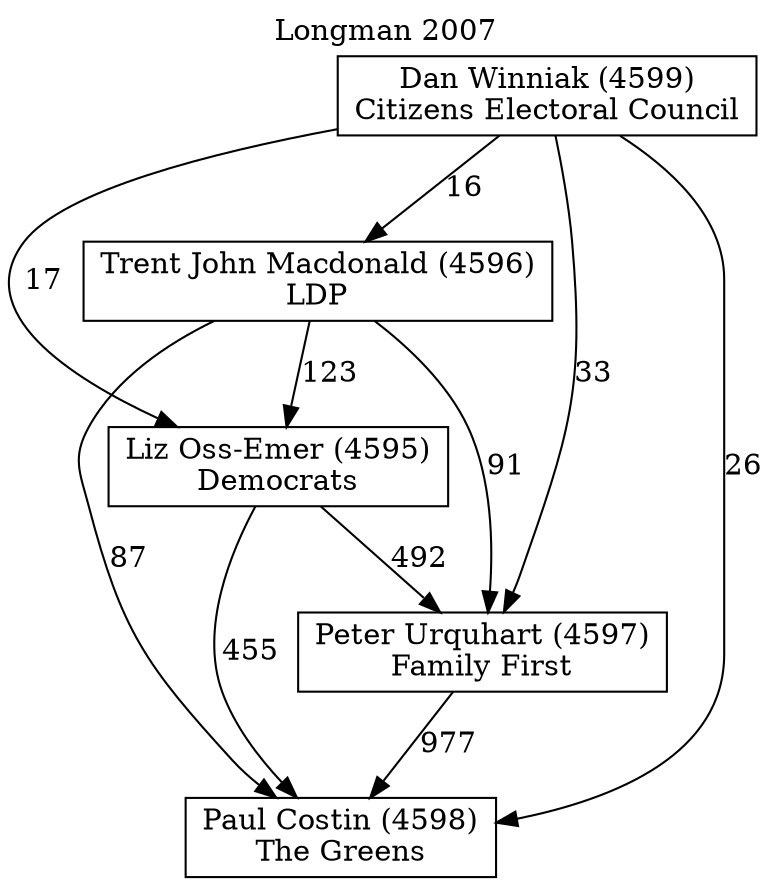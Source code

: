 // House preference flow
digraph "Paul Costin (4598)_Longman_2007" {
	graph [label="Longman 2007" labelloc=t mclimit=10]
	node [shape=box]
	"Paul Costin (4598)" [label="Paul Costin (4598)
The Greens"]
	"Peter Urquhart (4597)" [label="Peter Urquhart (4597)
Family First"]
	"Liz Oss-Emer (4595)" [label="Liz Oss-Emer (4595)
Democrats"]
	"Trent John Macdonald (4596)" [label="Trent John Macdonald (4596)
LDP"]
	"Dan Winniak (4599)" [label="Dan Winniak (4599)
Citizens Electoral Council"]
	"Paul Costin (4598)" [label="Paul Costin (4598)
The Greens"]
	"Liz Oss-Emer (4595)" [label="Liz Oss-Emer (4595)
Democrats"]
	"Trent John Macdonald (4596)" [label="Trent John Macdonald (4596)
LDP"]
	"Dan Winniak (4599)" [label="Dan Winniak (4599)
Citizens Electoral Council"]
	"Paul Costin (4598)" [label="Paul Costin (4598)
The Greens"]
	"Trent John Macdonald (4596)" [label="Trent John Macdonald (4596)
LDP"]
	"Dan Winniak (4599)" [label="Dan Winniak (4599)
Citizens Electoral Council"]
	"Paul Costin (4598)" [label="Paul Costin (4598)
The Greens"]
	"Dan Winniak (4599)" [label="Dan Winniak (4599)
Citizens Electoral Council"]
	"Dan Winniak (4599)" [label="Dan Winniak (4599)
Citizens Electoral Council"]
	"Trent John Macdonald (4596)" [label="Trent John Macdonald (4596)
LDP"]
	"Dan Winniak (4599)" [label="Dan Winniak (4599)
Citizens Electoral Council"]
	"Dan Winniak (4599)" [label="Dan Winniak (4599)
Citizens Electoral Council"]
	"Liz Oss-Emer (4595)" [label="Liz Oss-Emer (4595)
Democrats"]
	"Trent John Macdonald (4596)" [label="Trent John Macdonald (4596)
LDP"]
	"Dan Winniak (4599)" [label="Dan Winniak (4599)
Citizens Electoral Council"]
	"Liz Oss-Emer (4595)" [label="Liz Oss-Emer (4595)
Democrats"]
	"Dan Winniak (4599)" [label="Dan Winniak (4599)
Citizens Electoral Council"]
	"Dan Winniak (4599)" [label="Dan Winniak (4599)
Citizens Electoral Council"]
	"Trent John Macdonald (4596)" [label="Trent John Macdonald (4596)
LDP"]
	"Dan Winniak (4599)" [label="Dan Winniak (4599)
Citizens Electoral Council"]
	"Dan Winniak (4599)" [label="Dan Winniak (4599)
Citizens Electoral Council"]
	"Peter Urquhart (4597)" [label="Peter Urquhart (4597)
Family First"]
	"Liz Oss-Emer (4595)" [label="Liz Oss-Emer (4595)
Democrats"]
	"Trent John Macdonald (4596)" [label="Trent John Macdonald (4596)
LDP"]
	"Dan Winniak (4599)" [label="Dan Winniak (4599)
Citizens Electoral Council"]
	"Peter Urquhart (4597)" [label="Peter Urquhart (4597)
Family First"]
	"Trent John Macdonald (4596)" [label="Trent John Macdonald (4596)
LDP"]
	"Dan Winniak (4599)" [label="Dan Winniak (4599)
Citizens Electoral Council"]
	"Peter Urquhart (4597)" [label="Peter Urquhart (4597)
Family First"]
	"Dan Winniak (4599)" [label="Dan Winniak (4599)
Citizens Electoral Council"]
	"Dan Winniak (4599)" [label="Dan Winniak (4599)
Citizens Electoral Council"]
	"Trent John Macdonald (4596)" [label="Trent John Macdonald (4596)
LDP"]
	"Dan Winniak (4599)" [label="Dan Winniak (4599)
Citizens Electoral Council"]
	"Dan Winniak (4599)" [label="Dan Winniak (4599)
Citizens Electoral Council"]
	"Liz Oss-Emer (4595)" [label="Liz Oss-Emer (4595)
Democrats"]
	"Trent John Macdonald (4596)" [label="Trent John Macdonald (4596)
LDP"]
	"Dan Winniak (4599)" [label="Dan Winniak (4599)
Citizens Electoral Council"]
	"Liz Oss-Emer (4595)" [label="Liz Oss-Emer (4595)
Democrats"]
	"Dan Winniak (4599)" [label="Dan Winniak (4599)
Citizens Electoral Council"]
	"Dan Winniak (4599)" [label="Dan Winniak (4599)
Citizens Electoral Council"]
	"Trent John Macdonald (4596)" [label="Trent John Macdonald (4596)
LDP"]
	"Dan Winniak (4599)" [label="Dan Winniak (4599)
Citizens Electoral Council"]
	"Dan Winniak (4599)" [label="Dan Winniak (4599)
Citizens Electoral Council"]
	"Peter Urquhart (4597)" -> "Paul Costin (4598)" [label=977]
	"Liz Oss-Emer (4595)" -> "Peter Urquhart (4597)" [label=492]
	"Trent John Macdonald (4596)" -> "Liz Oss-Emer (4595)" [label=123]
	"Dan Winniak (4599)" -> "Trent John Macdonald (4596)" [label=16]
	"Liz Oss-Emer (4595)" -> "Paul Costin (4598)" [label=455]
	"Trent John Macdonald (4596)" -> "Paul Costin (4598)" [label=87]
	"Dan Winniak (4599)" -> "Paul Costin (4598)" [label=26]
	"Dan Winniak (4599)" -> "Liz Oss-Emer (4595)" [label=17]
	"Trent John Macdonald (4596)" -> "Peter Urquhart (4597)" [label=91]
	"Dan Winniak (4599)" -> "Peter Urquhart (4597)" [label=33]
}
